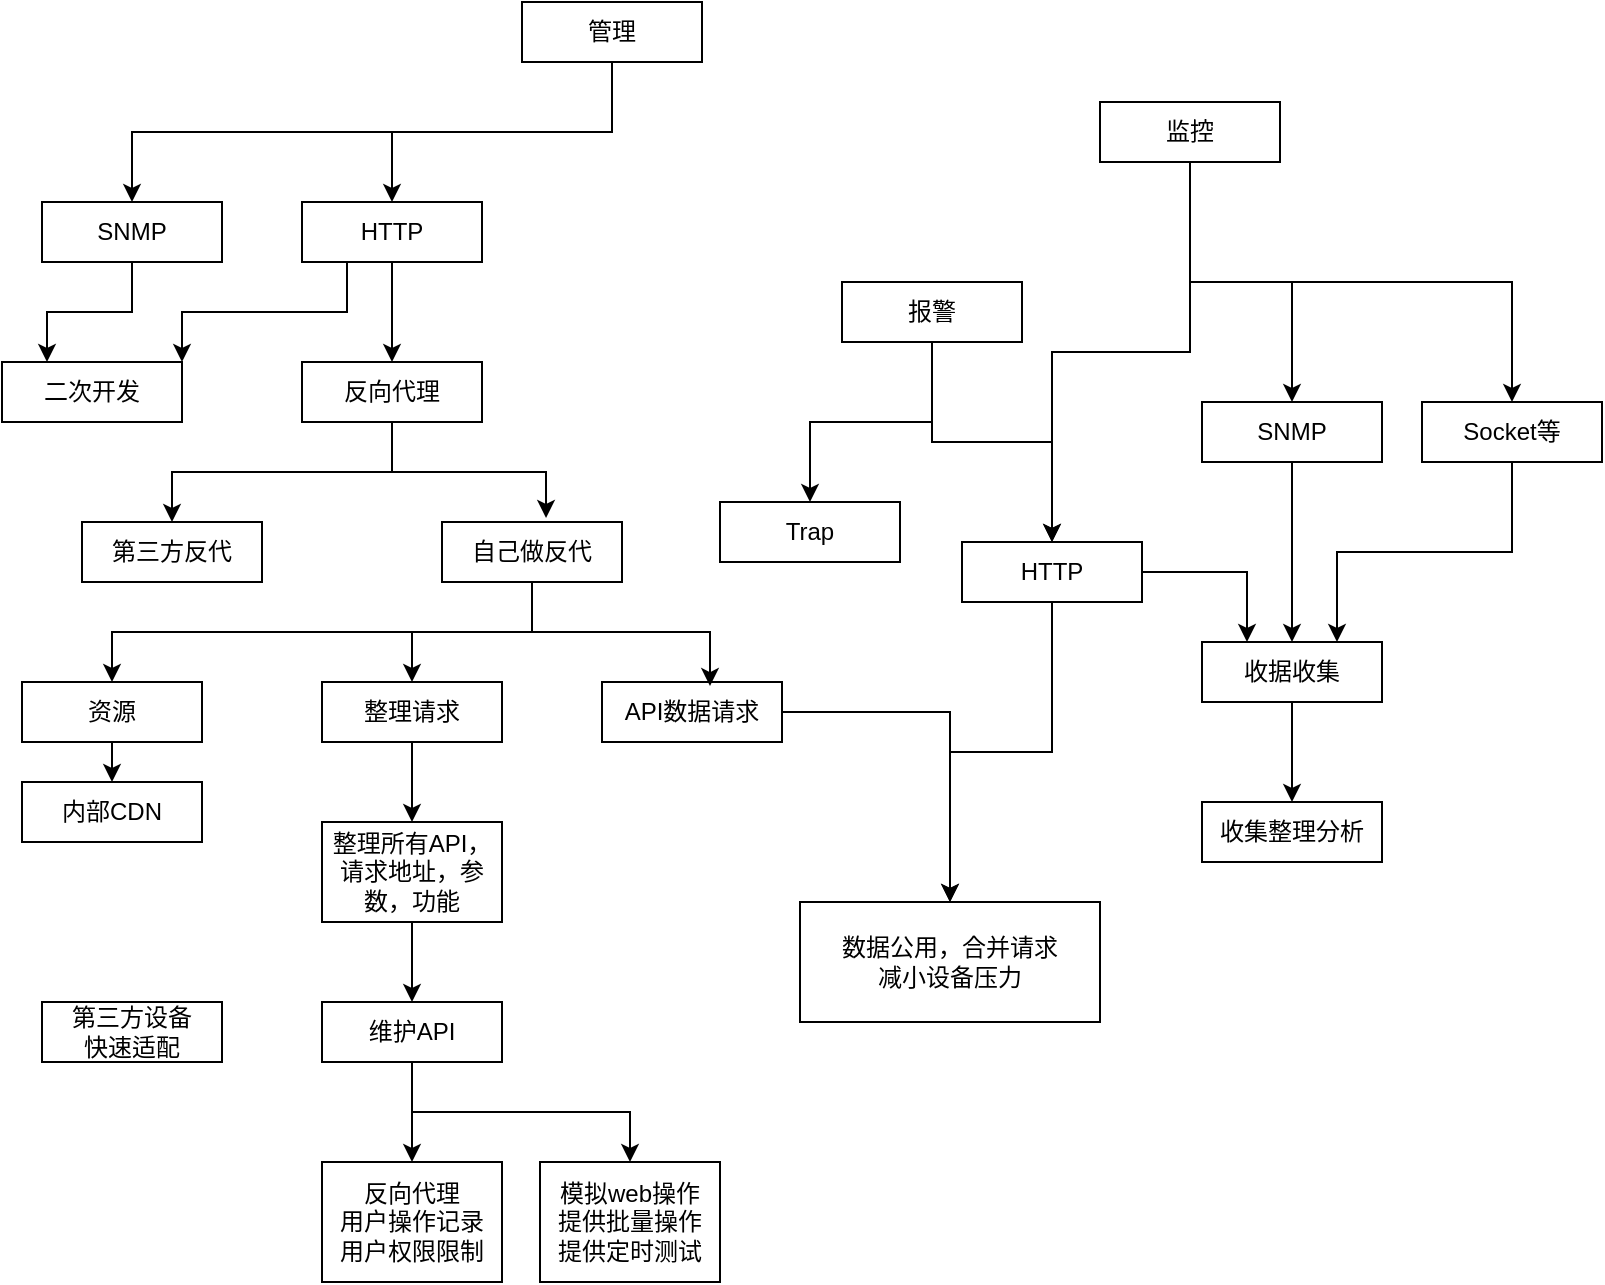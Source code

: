 <mxfile version="26.1.1">
  <diagram name="第 1 页" id="jMXwqLGd38tVFQFfNRH4">
    <mxGraphModel dx="1626" dy="789" grid="1" gridSize="10" guides="1" tooltips="1" connect="1" arrows="1" fold="1" page="1" pageScale="1" pageWidth="827" pageHeight="1169" math="0" shadow="0">
      <root>
        <mxCell id="0" />
        <mxCell id="1" parent="0" />
        <mxCell id="ABr8ec6Qx6EPEwKqW_Jd-40" style="edgeStyle=orthogonalEdgeStyle;rounded=0;orthogonalLoop=1;jettySize=auto;html=1;exitX=0.5;exitY=1;exitDx=0;exitDy=0;entryX=0.5;entryY=0;entryDx=0;entryDy=0;" edge="1" parent="1" source="ABr8ec6Qx6EPEwKqW_Jd-1" target="ABr8ec6Qx6EPEwKqW_Jd-5">
          <mxGeometry relative="1" as="geometry" />
        </mxCell>
        <mxCell id="ABr8ec6Qx6EPEwKqW_Jd-41" style="edgeStyle=orthogonalEdgeStyle;rounded=0;orthogonalLoop=1;jettySize=auto;html=1;exitX=0.5;exitY=1;exitDx=0;exitDy=0;entryX=0.5;entryY=0;entryDx=0;entryDy=0;" edge="1" parent="1" source="ABr8ec6Qx6EPEwKqW_Jd-1" target="ABr8ec6Qx6EPEwKqW_Jd-4">
          <mxGeometry relative="1" as="geometry" />
        </mxCell>
        <mxCell id="ABr8ec6Qx6EPEwKqW_Jd-1" value="管理" style="rounded=0;whiteSpace=wrap;html=1;" vertex="1" parent="1">
          <mxGeometry x="270" y="20" width="90" height="30" as="geometry" />
        </mxCell>
        <mxCell id="ABr8ec6Qx6EPEwKqW_Jd-33" style="edgeStyle=orthogonalEdgeStyle;rounded=0;orthogonalLoop=1;jettySize=auto;html=1;exitX=0.5;exitY=1;exitDx=0;exitDy=0;entryX=0.5;entryY=0;entryDx=0;entryDy=0;" edge="1" parent="1" source="ABr8ec6Qx6EPEwKqW_Jd-2" target="ABr8ec6Qx6EPEwKqW_Jd-7">
          <mxGeometry relative="1" as="geometry" />
        </mxCell>
        <mxCell id="ABr8ec6Qx6EPEwKqW_Jd-34" style="edgeStyle=orthogonalEdgeStyle;rounded=0;orthogonalLoop=1;jettySize=auto;html=1;exitX=0.5;exitY=1;exitDx=0;exitDy=0;entryX=0.5;entryY=0;entryDx=0;entryDy=0;" edge="1" parent="1" source="ABr8ec6Qx6EPEwKqW_Jd-2" target="ABr8ec6Qx6EPEwKqW_Jd-6">
          <mxGeometry relative="1" as="geometry" />
        </mxCell>
        <mxCell id="ABr8ec6Qx6EPEwKqW_Jd-35" style="edgeStyle=orthogonalEdgeStyle;rounded=0;orthogonalLoop=1;jettySize=auto;html=1;exitX=0.5;exitY=1;exitDx=0;exitDy=0;entryX=0.5;entryY=0;entryDx=0;entryDy=0;" edge="1" parent="1" source="ABr8ec6Qx6EPEwKqW_Jd-2" target="ABr8ec6Qx6EPEwKqW_Jd-12">
          <mxGeometry relative="1" as="geometry" />
        </mxCell>
        <mxCell id="ABr8ec6Qx6EPEwKqW_Jd-2" value="监控" style="rounded=0;whiteSpace=wrap;html=1;" vertex="1" parent="1">
          <mxGeometry x="559" y="70" width="90" height="30" as="geometry" />
        </mxCell>
        <mxCell id="ABr8ec6Qx6EPEwKqW_Jd-68" style="edgeStyle=orthogonalEdgeStyle;rounded=0;orthogonalLoop=1;jettySize=auto;html=1;exitX=0.5;exitY=1;exitDx=0;exitDy=0;entryX=0.25;entryY=0;entryDx=0;entryDy=0;" edge="1" parent="1" source="ABr8ec6Qx6EPEwKqW_Jd-4" target="ABr8ec6Qx6EPEwKqW_Jd-9">
          <mxGeometry relative="1" as="geometry" />
        </mxCell>
        <mxCell id="ABr8ec6Qx6EPEwKqW_Jd-4" value="SNMP" style="rounded=0;whiteSpace=wrap;html=1;" vertex="1" parent="1">
          <mxGeometry x="30" y="120" width="90" height="30" as="geometry" />
        </mxCell>
        <mxCell id="ABr8ec6Qx6EPEwKqW_Jd-43" style="edgeStyle=orthogonalEdgeStyle;rounded=0;orthogonalLoop=1;jettySize=auto;html=1;exitX=0.5;exitY=1;exitDx=0;exitDy=0;entryX=0.5;entryY=0;entryDx=0;entryDy=0;" edge="1" parent="1" source="ABr8ec6Qx6EPEwKqW_Jd-5" target="ABr8ec6Qx6EPEwKqW_Jd-10">
          <mxGeometry relative="1" as="geometry" />
        </mxCell>
        <mxCell id="ABr8ec6Qx6EPEwKqW_Jd-69" style="edgeStyle=orthogonalEdgeStyle;rounded=0;orthogonalLoop=1;jettySize=auto;html=1;exitX=0.25;exitY=1;exitDx=0;exitDy=0;entryX=1;entryY=0;entryDx=0;entryDy=0;" edge="1" parent="1" source="ABr8ec6Qx6EPEwKqW_Jd-5" target="ABr8ec6Qx6EPEwKqW_Jd-9">
          <mxGeometry relative="1" as="geometry" />
        </mxCell>
        <mxCell id="ABr8ec6Qx6EPEwKqW_Jd-5" value="HTTP" style="rounded=0;whiteSpace=wrap;html=1;" vertex="1" parent="1">
          <mxGeometry x="160" y="120" width="90" height="30" as="geometry" />
        </mxCell>
        <mxCell id="ABr8ec6Qx6EPEwKqW_Jd-37" style="edgeStyle=orthogonalEdgeStyle;rounded=0;orthogonalLoop=1;jettySize=auto;html=1;exitX=0.5;exitY=1;exitDx=0;exitDy=0;entryX=0.5;entryY=0;entryDx=0;entryDy=0;" edge="1" parent="1" source="ABr8ec6Qx6EPEwKqW_Jd-6" target="ABr8ec6Qx6EPEwKqW_Jd-23">
          <mxGeometry relative="1" as="geometry" />
        </mxCell>
        <mxCell id="ABr8ec6Qx6EPEwKqW_Jd-6" value="SNMP" style="rounded=0;whiteSpace=wrap;html=1;" vertex="1" parent="1">
          <mxGeometry x="610" y="220" width="90" height="30" as="geometry" />
        </mxCell>
        <mxCell id="ABr8ec6Qx6EPEwKqW_Jd-30" style="edgeStyle=orthogonalEdgeStyle;rounded=0;orthogonalLoop=1;jettySize=auto;html=1;exitX=0.5;exitY=1;exitDx=0;exitDy=0;entryX=0.5;entryY=0;entryDx=0;entryDy=0;" edge="1" parent="1" source="ABr8ec6Qx6EPEwKqW_Jd-7" target="ABr8ec6Qx6EPEwKqW_Jd-29">
          <mxGeometry relative="1" as="geometry" />
        </mxCell>
        <mxCell id="ABr8ec6Qx6EPEwKqW_Jd-66" style="edgeStyle=orthogonalEdgeStyle;rounded=0;orthogonalLoop=1;jettySize=auto;html=1;exitX=1;exitY=0.5;exitDx=0;exitDy=0;entryX=0.25;entryY=0;entryDx=0;entryDy=0;" edge="1" parent="1" source="ABr8ec6Qx6EPEwKqW_Jd-7" target="ABr8ec6Qx6EPEwKqW_Jd-23">
          <mxGeometry relative="1" as="geometry" />
        </mxCell>
        <mxCell id="ABr8ec6Qx6EPEwKqW_Jd-7" value="HTTP" style="rounded=0;whiteSpace=wrap;html=1;" vertex="1" parent="1">
          <mxGeometry x="490" y="290" width="90" height="30" as="geometry" />
        </mxCell>
        <mxCell id="ABr8ec6Qx6EPEwKqW_Jd-9" value="二次开发" style="rounded=0;whiteSpace=wrap;html=1;" vertex="1" parent="1">
          <mxGeometry x="10" y="200" width="90" height="30" as="geometry" />
        </mxCell>
        <mxCell id="ABr8ec6Qx6EPEwKqW_Jd-45" style="edgeStyle=orthogonalEdgeStyle;rounded=0;orthogonalLoop=1;jettySize=auto;html=1;exitX=0.5;exitY=1;exitDx=0;exitDy=0;entryX=0.5;entryY=0;entryDx=0;entryDy=0;" edge="1" parent="1" source="ABr8ec6Qx6EPEwKqW_Jd-10" target="ABr8ec6Qx6EPEwKqW_Jd-16">
          <mxGeometry relative="1" as="geometry" />
        </mxCell>
        <mxCell id="ABr8ec6Qx6EPEwKqW_Jd-10" value="反向代理" style="rounded=0;whiteSpace=wrap;html=1;" vertex="1" parent="1">
          <mxGeometry x="160" y="200" width="90" height="30" as="geometry" />
        </mxCell>
        <mxCell id="ABr8ec6Qx6EPEwKqW_Jd-67" style="edgeStyle=orthogonalEdgeStyle;rounded=0;orthogonalLoop=1;jettySize=auto;html=1;exitX=0.5;exitY=1;exitDx=0;exitDy=0;entryX=0.75;entryY=0;entryDx=0;entryDy=0;" edge="1" parent="1" source="ABr8ec6Qx6EPEwKqW_Jd-12" target="ABr8ec6Qx6EPEwKqW_Jd-23">
          <mxGeometry relative="1" as="geometry" />
        </mxCell>
        <mxCell id="ABr8ec6Qx6EPEwKqW_Jd-12" value="Socket等" style="rounded=0;whiteSpace=wrap;html=1;" vertex="1" parent="1">
          <mxGeometry x="720" y="220" width="90" height="30" as="geometry" />
        </mxCell>
        <mxCell id="ABr8ec6Qx6EPEwKqW_Jd-31" style="edgeStyle=orthogonalEdgeStyle;rounded=0;orthogonalLoop=1;jettySize=auto;html=1;exitX=0.5;exitY=1;exitDx=0;exitDy=0;entryX=0.5;entryY=0;entryDx=0;entryDy=0;" edge="1" parent="1" source="ABr8ec6Qx6EPEwKqW_Jd-14" target="ABr8ec6Qx6EPEwKqW_Jd-7">
          <mxGeometry relative="1" as="geometry" />
        </mxCell>
        <mxCell id="ABr8ec6Qx6EPEwKqW_Jd-32" style="edgeStyle=orthogonalEdgeStyle;rounded=0;orthogonalLoop=1;jettySize=auto;html=1;exitX=0.5;exitY=1;exitDx=0;exitDy=0;entryX=0.5;entryY=0;entryDx=0;entryDy=0;" edge="1" parent="1" source="ABr8ec6Qx6EPEwKqW_Jd-14" target="ABr8ec6Qx6EPEwKqW_Jd-15">
          <mxGeometry relative="1" as="geometry" />
        </mxCell>
        <mxCell id="ABr8ec6Qx6EPEwKqW_Jd-14" value="报警" style="rounded=0;whiteSpace=wrap;html=1;" vertex="1" parent="1">
          <mxGeometry x="430" y="160" width="90" height="30" as="geometry" />
        </mxCell>
        <mxCell id="ABr8ec6Qx6EPEwKqW_Jd-15" value="Trap" style="rounded=0;whiteSpace=wrap;html=1;" vertex="1" parent="1">
          <mxGeometry x="369" y="270" width="90" height="30" as="geometry" />
        </mxCell>
        <mxCell id="ABr8ec6Qx6EPEwKqW_Jd-16" value="第三方反代" style="rounded=0;whiteSpace=wrap;html=1;" vertex="1" parent="1">
          <mxGeometry x="50" y="280" width="90" height="30" as="geometry" />
        </mxCell>
        <mxCell id="ABr8ec6Qx6EPEwKqW_Jd-47" style="edgeStyle=orthogonalEdgeStyle;rounded=0;orthogonalLoop=1;jettySize=auto;html=1;exitX=0.5;exitY=1;exitDx=0;exitDy=0;entryX=0.5;entryY=0;entryDx=0;entryDy=0;" edge="1" parent="1" source="ABr8ec6Qx6EPEwKqW_Jd-17" target="ABr8ec6Qx6EPEwKqW_Jd-19">
          <mxGeometry relative="1" as="geometry" />
        </mxCell>
        <mxCell id="ABr8ec6Qx6EPEwKqW_Jd-53" style="edgeStyle=orthogonalEdgeStyle;rounded=0;orthogonalLoop=1;jettySize=auto;html=1;exitX=0.5;exitY=1;exitDx=0;exitDy=0;entryX=0.5;entryY=0;entryDx=0;entryDy=0;" edge="1" parent="1" source="ABr8ec6Qx6EPEwKqW_Jd-17" target="ABr8ec6Qx6EPEwKqW_Jd-52">
          <mxGeometry relative="1" as="geometry" />
        </mxCell>
        <mxCell id="ABr8ec6Qx6EPEwKqW_Jd-17" value="自己做反代" style="rounded=0;whiteSpace=wrap;html=1;" vertex="1" parent="1">
          <mxGeometry x="230" y="280" width="90" height="30" as="geometry" />
        </mxCell>
        <mxCell id="ABr8ec6Qx6EPEwKqW_Jd-49" style="edgeStyle=orthogonalEdgeStyle;rounded=0;orthogonalLoop=1;jettySize=auto;html=1;exitX=0.5;exitY=1;exitDx=0;exitDy=0;entryX=0.5;entryY=0;entryDx=0;entryDy=0;" edge="1" parent="1" source="ABr8ec6Qx6EPEwKqW_Jd-19" target="ABr8ec6Qx6EPEwKqW_Jd-27">
          <mxGeometry relative="1" as="geometry" />
        </mxCell>
        <mxCell id="ABr8ec6Qx6EPEwKqW_Jd-19" value="资源" style="rounded=0;whiteSpace=wrap;html=1;" vertex="1" parent="1">
          <mxGeometry x="20" y="360" width="90" height="30" as="geometry" />
        </mxCell>
        <mxCell id="ABr8ec6Qx6EPEwKqW_Jd-50" style="edgeStyle=orthogonalEdgeStyle;rounded=0;orthogonalLoop=1;jettySize=auto;html=1;exitX=1;exitY=0.5;exitDx=0;exitDy=0;entryX=0.5;entryY=0;entryDx=0;entryDy=0;" edge="1" parent="1" source="ABr8ec6Qx6EPEwKqW_Jd-20" target="ABr8ec6Qx6EPEwKqW_Jd-29">
          <mxGeometry relative="1" as="geometry" />
        </mxCell>
        <mxCell id="ABr8ec6Qx6EPEwKqW_Jd-20" value="API数据请求" style="rounded=0;whiteSpace=wrap;html=1;" vertex="1" parent="1">
          <mxGeometry x="310" y="360" width="90" height="30" as="geometry" />
        </mxCell>
        <mxCell id="ABr8ec6Qx6EPEwKqW_Jd-39" style="edgeStyle=orthogonalEdgeStyle;rounded=0;orthogonalLoop=1;jettySize=auto;html=1;exitX=0.5;exitY=1;exitDx=0;exitDy=0;" edge="1" parent="1" source="ABr8ec6Qx6EPEwKqW_Jd-23" target="ABr8ec6Qx6EPEwKqW_Jd-24">
          <mxGeometry relative="1" as="geometry" />
        </mxCell>
        <mxCell id="ABr8ec6Qx6EPEwKqW_Jd-23" value="收据收集" style="rounded=0;whiteSpace=wrap;html=1;" vertex="1" parent="1">
          <mxGeometry x="610" y="340" width="90" height="30" as="geometry" />
        </mxCell>
        <mxCell id="ABr8ec6Qx6EPEwKqW_Jd-24" value="收集整理分析" style="rounded=0;whiteSpace=wrap;html=1;" vertex="1" parent="1">
          <mxGeometry x="610" y="420" width="90" height="30" as="geometry" />
        </mxCell>
        <mxCell id="ABr8ec6Qx6EPEwKqW_Jd-27" value="内部CDN" style="rounded=0;whiteSpace=wrap;html=1;" vertex="1" parent="1">
          <mxGeometry x="20" y="410" width="90" height="30" as="geometry" />
        </mxCell>
        <mxCell id="ABr8ec6Qx6EPEwKqW_Jd-29" value="数据公用，合并请求&lt;div&gt;减小设备压力&lt;/div&gt;" style="rounded=0;whiteSpace=wrap;html=1;" vertex="1" parent="1">
          <mxGeometry x="409" y="470" width="150" height="60" as="geometry" />
        </mxCell>
        <mxCell id="ABr8ec6Qx6EPEwKqW_Jd-46" style="edgeStyle=orthogonalEdgeStyle;rounded=0;orthogonalLoop=1;jettySize=auto;html=1;exitX=0.5;exitY=1;exitDx=0;exitDy=0;entryX=0.578;entryY=-0.067;entryDx=0;entryDy=0;entryPerimeter=0;" edge="1" parent="1" source="ABr8ec6Qx6EPEwKqW_Jd-10" target="ABr8ec6Qx6EPEwKqW_Jd-17">
          <mxGeometry relative="1" as="geometry" />
        </mxCell>
        <mxCell id="ABr8ec6Qx6EPEwKqW_Jd-48" style="edgeStyle=orthogonalEdgeStyle;rounded=0;orthogonalLoop=1;jettySize=auto;html=1;exitX=0.5;exitY=1;exitDx=0;exitDy=0;entryX=0.6;entryY=0.067;entryDx=0;entryDy=0;entryPerimeter=0;" edge="1" parent="1" source="ABr8ec6Qx6EPEwKqW_Jd-17" target="ABr8ec6Qx6EPEwKqW_Jd-20">
          <mxGeometry relative="1" as="geometry" />
        </mxCell>
        <mxCell id="ABr8ec6Qx6EPEwKqW_Jd-56" style="edgeStyle=orthogonalEdgeStyle;rounded=0;orthogonalLoop=1;jettySize=auto;html=1;exitX=0.5;exitY=1;exitDx=0;exitDy=0;entryX=0.5;entryY=0;entryDx=0;entryDy=0;" edge="1" parent="1" source="ABr8ec6Qx6EPEwKqW_Jd-52" target="ABr8ec6Qx6EPEwKqW_Jd-55">
          <mxGeometry relative="1" as="geometry" />
        </mxCell>
        <mxCell id="ABr8ec6Qx6EPEwKqW_Jd-52" value="整理请求" style="rounded=0;whiteSpace=wrap;html=1;" vertex="1" parent="1">
          <mxGeometry x="170" y="360" width="90" height="30" as="geometry" />
        </mxCell>
        <mxCell id="ABr8ec6Qx6EPEwKqW_Jd-61" style="edgeStyle=orthogonalEdgeStyle;rounded=0;orthogonalLoop=1;jettySize=auto;html=1;exitX=0.5;exitY=1;exitDx=0;exitDy=0;entryX=0.5;entryY=0;entryDx=0;entryDy=0;" edge="1" parent="1" source="ABr8ec6Qx6EPEwKqW_Jd-55" target="ABr8ec6Qx6EPEwKqW_Jd-58">
          <mxGeometry relative="1" as="geometry" />
        </mxCell>
        <mxCell id="ABr8ec6Qx6EPEwKqW_Jd-55" value="整理所有API，请求地址，参数，功能" style="rounded=0;whiteSpace=wrap;html=1;" vertex="1" parent="1">
          <mxGeometry x="170" y="430" width="90" height="50" as="geometry" />
        </mxCell>
        <mxCell id="ABr8ec6Qx6EPEwKqW_Jd-62" style="edgeStyle=orthogonalEdgeStyle;rounded=0;orthogonalLoop=1;jettySize=auto;html=1;exitX=0.5;exitY=1;exitDx=0;exitDy=0;entryX=0.5;entryY=0;entryDx=0;entryDy=0;" edge="1" parent="1" source="ABr8ec6Qx6EPEwKqW_Jd-58" target="ABr8ec6Qx6EPEwKqW_Jd-59">
          <mxGeometry relative="1" as="geometry" />
        </mxCell>
        <mxCell id="ABr8ec6Qx6EPEwKqW_Jd-63" style="edgeStyle=orthogonalEdgeStyle;rounded=0;orthogonalLoop=1;jettySize=auto;html=1;exitX=0.5;exitY=1;exitDx=0;exitDy=0;entryX=0.5;entryY=0;entryDx=0;entryDy=0;" edge="1" parent="1" source="ABr8ec6Qx6EPEwKqW_Jd-58" target="ABr8ec6Qx6EPEwKqW_Jd-60">
          <mxGeometry relative="1" as="geometry" />
        </mxCell>
        <mxCell id="ABr8ec6Qx6EPEwKqW_Jd-58" value="维护API" style="rounded=0;whiteSpace=wrap;html=1;" vertex="1" parent="1">
          <mxGeometry x="170" y="520" width="90" height="30" as="geometry" />
        </mxCell>
        <mxCell id="ABr8ec6Qx6EPEwKqW_Jd-59" value="反向代理&lt;div&gt;用户操作记录&lt;div&gt;用户权限限制&lt;/div&gt;&lt;/div&gt;" style="rounded=0;whiteSpace=wrap;html=1;" vertex="1" parent="1">
          <mxGeometry x="170" y="600" width="90" height="60" as="geometry" />
        </mxCell>
        <mxCell id="ABr8ec6Qx6EPEwKqW_Jd-60" value="模拟web操作&lt;div&gt;提供批量操作&lt;/div&gt;&lt;div&gt;提供定时测试&lt;/div&gt;" style="rounded=0;whiteSpace=wrap;html=1;" vertex="1" parent="1">
          <mxGeometry x="279" y="600" width="90" height="60" as="geometry" />
        </mxCell>
        <mxCell id="ABr8ec6Qx6EPEwKqW_Jd-70" value="第三方设备&lt;div&gt;快速适配&lt;/div&gt;" style="rounded=0;whiteSpace=wrap;html=1;" vertex="1" parent="1">
          <mxGeometry x="30" y="520" width="90" height="30" as="geometry" />
        </mxCell>
      </root>
    </mxGraphModel>
  </diagram>
</mxfile>
